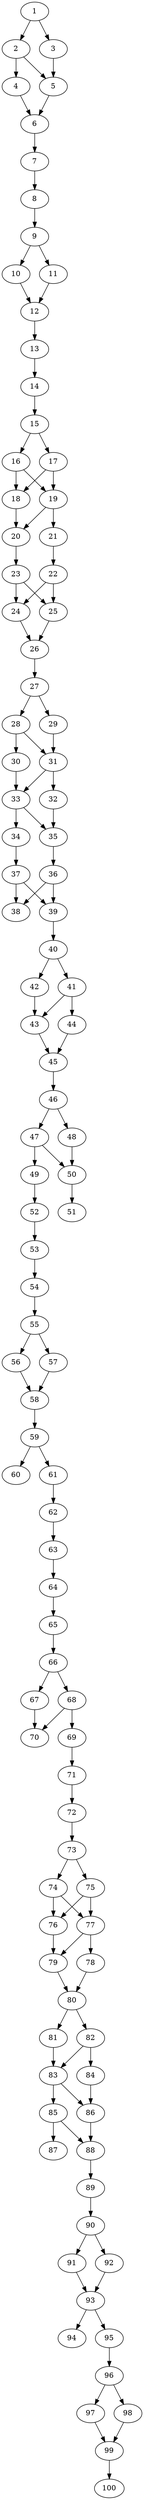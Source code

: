 // DAG automatically generated by daggen at Tue Jul 18 11:30:58 2017
// ./daggen --dot -n 100 --fat 0.2 --regular 0.8 --density 0.8 --jump 1 
digraph G {
  1 [size="28991029248", alpha="0.03"]
  1 -> 2 [size ="75497472"]
  1 -> 3 [size ="75497472"]
  2 [size="368293445632", alpha="0.15"]
  2 -> 4 [size ="411041792"]
  2 -> 5 [size ="411041792"]
  3 [size="8589934592", alpha="0.03"]
  3 -> 5 [size ="33554432"]
  4 [size="1073741824000", alpha="0.15"]
  4 -> 6 [size ="838860800"]
  5 [size="147433686626", alpha="0.10"]
  5 -> 6 [size ="411041792"]
  6 [size="782757789696", alpha="0.20"]
  6 -> 7 [size ="679477248"]
  7 [size="134217728000", alpha="0.15"]
  7 -> 8 [size ="209715200"]
  8 [size="782757789696", alpha="0.02"]
  8 -> 9 [size ="679477248"]
  9 [size="247323886617", alpha="0.18"]
  9 -> 10 [size ="209715200"]
  9 -> 11 [size ="209715200"]
  10 [size="10244987481", alpha="0.13"]
  10 -> 12 [size ="301989888"]
  11 [size="134217728000", alpha="0.06"]
  11 -> 12 [size ="209715200"]
  12 [size="70314075871", alpha="0.15"]
  12 -> 13 [size ="75497472"]
  13 [size="338546457444", alpha="0.10"]
  13 -> 14 [size ="536870912"]
  14 [size="8589934592", alpha="0.09"]
  14 -> 15 [size ="33554432"]
  15 [size="10305501517", alpha="0.07"]
  15 -> 16 [size ="301989888"]
  15 -> 17 [size ="301989888"]
  16 [size="231928233984", alpha="0.18"]
  16 -> 18 [size ="301989888"]
  16 -> 19 [size ="301989888"]
  17 [size="3459892102", alpha="0.14"]
  17 -> 18 [size ="75497472"]
  17 -> 19 [size ="75497472"]
  18 [size="63577331805", alpha="0.09"]
  18 -> 20 [size ="75497472"]
  19 [size="782757789696", alpha="0.00"]
  19 -> 20 [size ="679477248"]
  19 -> 21 [size ="679477248"]
  20 [size="549755813888", alpha="0.08"]
  20 -> 23 [size ="536870912"]
  21 [size="339890514", alpha="0.03"]
  21 -> 22 [size ="33554432"]
  22 [size="68719476736", alpha="0.14"]
  22 -> 24 [size ="134217728"]
  22 -> 25 [size ="134217728"]
  23 [size="1073741824000", alpha="0.09"]
  23 -> 24 [size ="838860800"]
  23 -> 25 [size ="838860800"]
  24 [size="2557409859", alpha="0.07"]
  24 -> 26 [size ="75497472"]
  25 [size="1268467553", alpha="0.06"]
  25 -> 26 [size ="75497472"]
  26 [size="12125405780", alpha="0.11"]
  26 -> 27 [size ="411041792"]
  27 [size="10969168764", alpha="0.06"]
  27 -> 28 [size ="301989888"]
  27 -> 29 [size ="301989888"]
  28 [size="3355442245", alpha="0.07"]
  28 -> 30 [size ="134217728"]
  28 -> 31 [size ="134217728"]
  29 [size="134217728000", alpha="0.12"]
  29 -> 31 [size ="209715200"]
  30 [size="8306302279", alpha="0.20"]
  30 -> 33 [size ="33554432"]
  31 [size="19727647395", alpha="0.00"]
  31 -> 32 [size ="679477248"]
  31 -> 33 [size ="679477248"]
  32 [size="35051473665", alpha="0.20"]
  32 -> 35 [size ="679477248"]
  33 [size="25310338316", alpha="0.12"]
  33 -> 34 [size ="838860800"]
  33 -> 35 [size ="838860800"]
  34 [size="1145156419210", alpha="0.07"]
  34 -> 37 [size ="679477248"]
  35 [size="343946435668", alpha="0.16"]
  35 -> 36 [size ="301989888"]
  36 [size="21855526334", alpha="0.06"]
  36 -> 38 [size ="838860800"]
  36 -> 39 [size ="838860800"]
  37 [size="1073741824000", alpha="0.01"]
  37 -> 38 [size ="838860800"]
  37 -> 39 [size ="838860800"]
  38 [size="11879709958", alpha="0.10"]
  39 [size="368293445632", alpha="0.09"]
  39 -> 40 [size ="411041792"]
  40 [size="185654899692", alpha="0.04"]
  40 -> 41 [size ="134217728"]
  40 -> 42 [size ="134217728"]
  41 [size="6273771176", alpha="0.01"]
  41 -> 43 [size ="134217728"]
  41 -> 44 [size ="134217728"]
  42 [size="31781216338", alpha="0.04"]
  42 -> 43 [size ="536870912"]
  43 [size="86826456530", alpha="0.11"]
  43 -> 45 [size ="411041792"]
  44 [size="68719476736", alpha="0.06"]
  44 -> 45 [size ="134217728"]
  45 [size="722262134880", alpha="0.09"]
  45 -> 46 [size ="536870912"]
  46 [size="21103392392", alpha="0.13"]
  46 -> 47 [size ="33554432"]
  46 -> 48 [size ="33554432"]
  47 [size="24015576230", alpha="0.02"]
  47 -> 49 [size ="679477248"]
  47 -> 50 [size ="679477248"]
  48 [size="205588082927", alpha="0.13"]
  48 -> 50 [size ="209715200"]
  49 [size="35536771056", alpha="0.19"]
  49 -> 52 [size ="134217728"]
  50 [size="11825361653", alpha="0.11"]
  50 -> 51 [size ="838860800"]
  51 [size="27114247601", alpha="0.09"]
  52 [size="68719476736", alpha="0.00"]
  52 -> 53 [size ="134217728"]
  53 [size="6172413552", alpha="0.15"]
  53 -> 54 [size ="536870912"]
  54 [size="164337414455", alpha="0.05"]
  54 -> 55 [size ="209715200"]
  55 [size="32879366916", alpha="0.06"]
  55 -> 56 [size ="838860800"]
  55 -> 57 [size ="838860800"]
  56 [size="3250911794", alpha="0.08"]
  56 -> 58 [size ="75497472"]
  57 [size="24251607230", alpha="0.13"]
  57 -> 58 [size ="536870912"]
  58 [size="549755813888", alpha="0.18"]
  58 -> 59 [size ="536870912"]
  59 [size="10017100960", alpha="0.18"]
  59 -> 60 [size ="411041792"]
  59 -> 61 [size ="411041792"]
  60 [size="1488626721", alpha="0.20"]
  61 [size="28991029248", alpha="0.11"]
  61 -> 62 [size ="75497472"]
  62 [size="12344352000", alpha="0.14"]
  62 -> 63 [size ="679477248"]
  63 [size="9432465970", alpha="0.17"]
  63 -> 64 [size ="536870912"]
  64 [size="1076562884436", alpha="0.10"]
  64 -> 65 [size ="679477248"]
  65 [size="368293445632", alpha="0.07"]
  65 -> 66 [size ="411041792"]
  66 [size="8589934592", alpha="0.14"]
  66 -> 67 [size ="33554432"]
  66 -> 68 [size ="33554432"]
  67 [size="16631834083", alpha="0.17"]
  67 -> 70 [size ="411041792"]
  68 [size="13710690265", alpha="0.15"]
  68 -> 69 [size ="411041792"]
  68 -> 70 [size ="411041792"]
  69 [size="28070539473", alpha="0.12"]
  69 -> 71 [size ="679477248"]
  70 [size="549755813888", alpha="0.10"]
  71 [size="76955051148", alpha="0.02"]
  71 -> 72 [size ="134217728"]
  72 [size="75243964680", alpha="0.16"]
  72 -> 73 [size ="75497472"]
  73 [size="3508113944", alpha="0.05"]
  73 -> 74 [size ="75497472"]
  73 -> 75 [size ="75497472"]
  74 [size="1079304891", alpha="0.12"]
  74 -> 76 [size ="33554432"]
  74 -> 77 [size ="33554432"]
  75 [size="8589934592", alpha="0.13"]
  75 -> 76 [size ="33554432"]
  75 -> 77 [size ="33554432"]
  76 [size="22131689962", alpha="0.16"]
  76 -> 79 [size ="838860800"]
  77 [size="1073741824000", alpha="0.14"]
  77 -> 78 [size ="838860800"]
  77 -> 79 [size ="838860800"]
  78 [size="782757789696", alpha="0.02"]
  78 -> 80 [size ="679477248"]
  79 [size="34557691816", alpha="0.03"]
  79 -> 80 [size ="838860800"]
  80 [size="28991029248", alpha="0.09"]
  80 -> 81 [size ="75497472"]
  80 -> 82 [size ="75497472"]
  81 [size="87553612774", alpha="0.09"]
  81 -> 83 [size ="209715200"]
  82 [size="467394809936", alpha="0.12"]
  82 -> 83 [size ="411041792"]
  82 -> 84 [size ="411041792"]
  83 [size="2935171692", alpha="0.02"]
  83 -> 85 [size ="75497472"]
  83 -> 86 [size ="75497472"]
  84 [size="30061019285", alpha="0.16"]
  84 -> 86 [size ="679477248"]
  85 [size="134217728000", alpha="0.03"]
  85 -> 87 [size ="209715200"]
  85 -> 88 [size ="209715200"]
  86 [size="1076100214065", alpha="0.18"]
  86 -> 88 [size ="838860800"]
  87 [size="68719476736", alpha="0.11"]
  88 [size="28991029248", alpha="0.13"]
  88 -> 89 [size ="75497472"]
  89 [size="77641282947", alpha="0.16"]
  89 -> 90 [size ="75497472"]
  90 [size="68719476736", alpha="0.09"]
  90 -> 91 [size ="134217728"]
  90 -> 92 [size ="134217728"]
  91 [size="549755813888", alpha="0.11"]
  91 -> 93 [size ="536870912"]
  92 [size="68719476736", alpha="0.13"]
  92 -> 93 [size ="134217728"]
  93 [size="549755813888", alpha="0.14"]
  93 -> 94 [size ="536870912"]
  93 -> 95 [size ="536870912"]
  94 [size="5129598671", alpha="0.18"]
  95 [size="231928233984", alpha="0.15"]
  95 -> 96 [size ="301989888"]
  96 [size="15836890038", alpha="0.20"]
  96 -> 97 [size ="536870912"]
  96 -> 98 [size ="536870912"]
  97 [size="23699862211", alpha="0.07"]
  97 -> 99 [size ="33554432"]
  98 [size="8056068840", alpha="0.05"]
  98 -> 99 [size ="411041792"]
  99 [size="19860617311", alpha="0.04"]
  99 -> 100 [size ="679477248"]
  100 [size="352543294495", alpha="0.13"]
}
